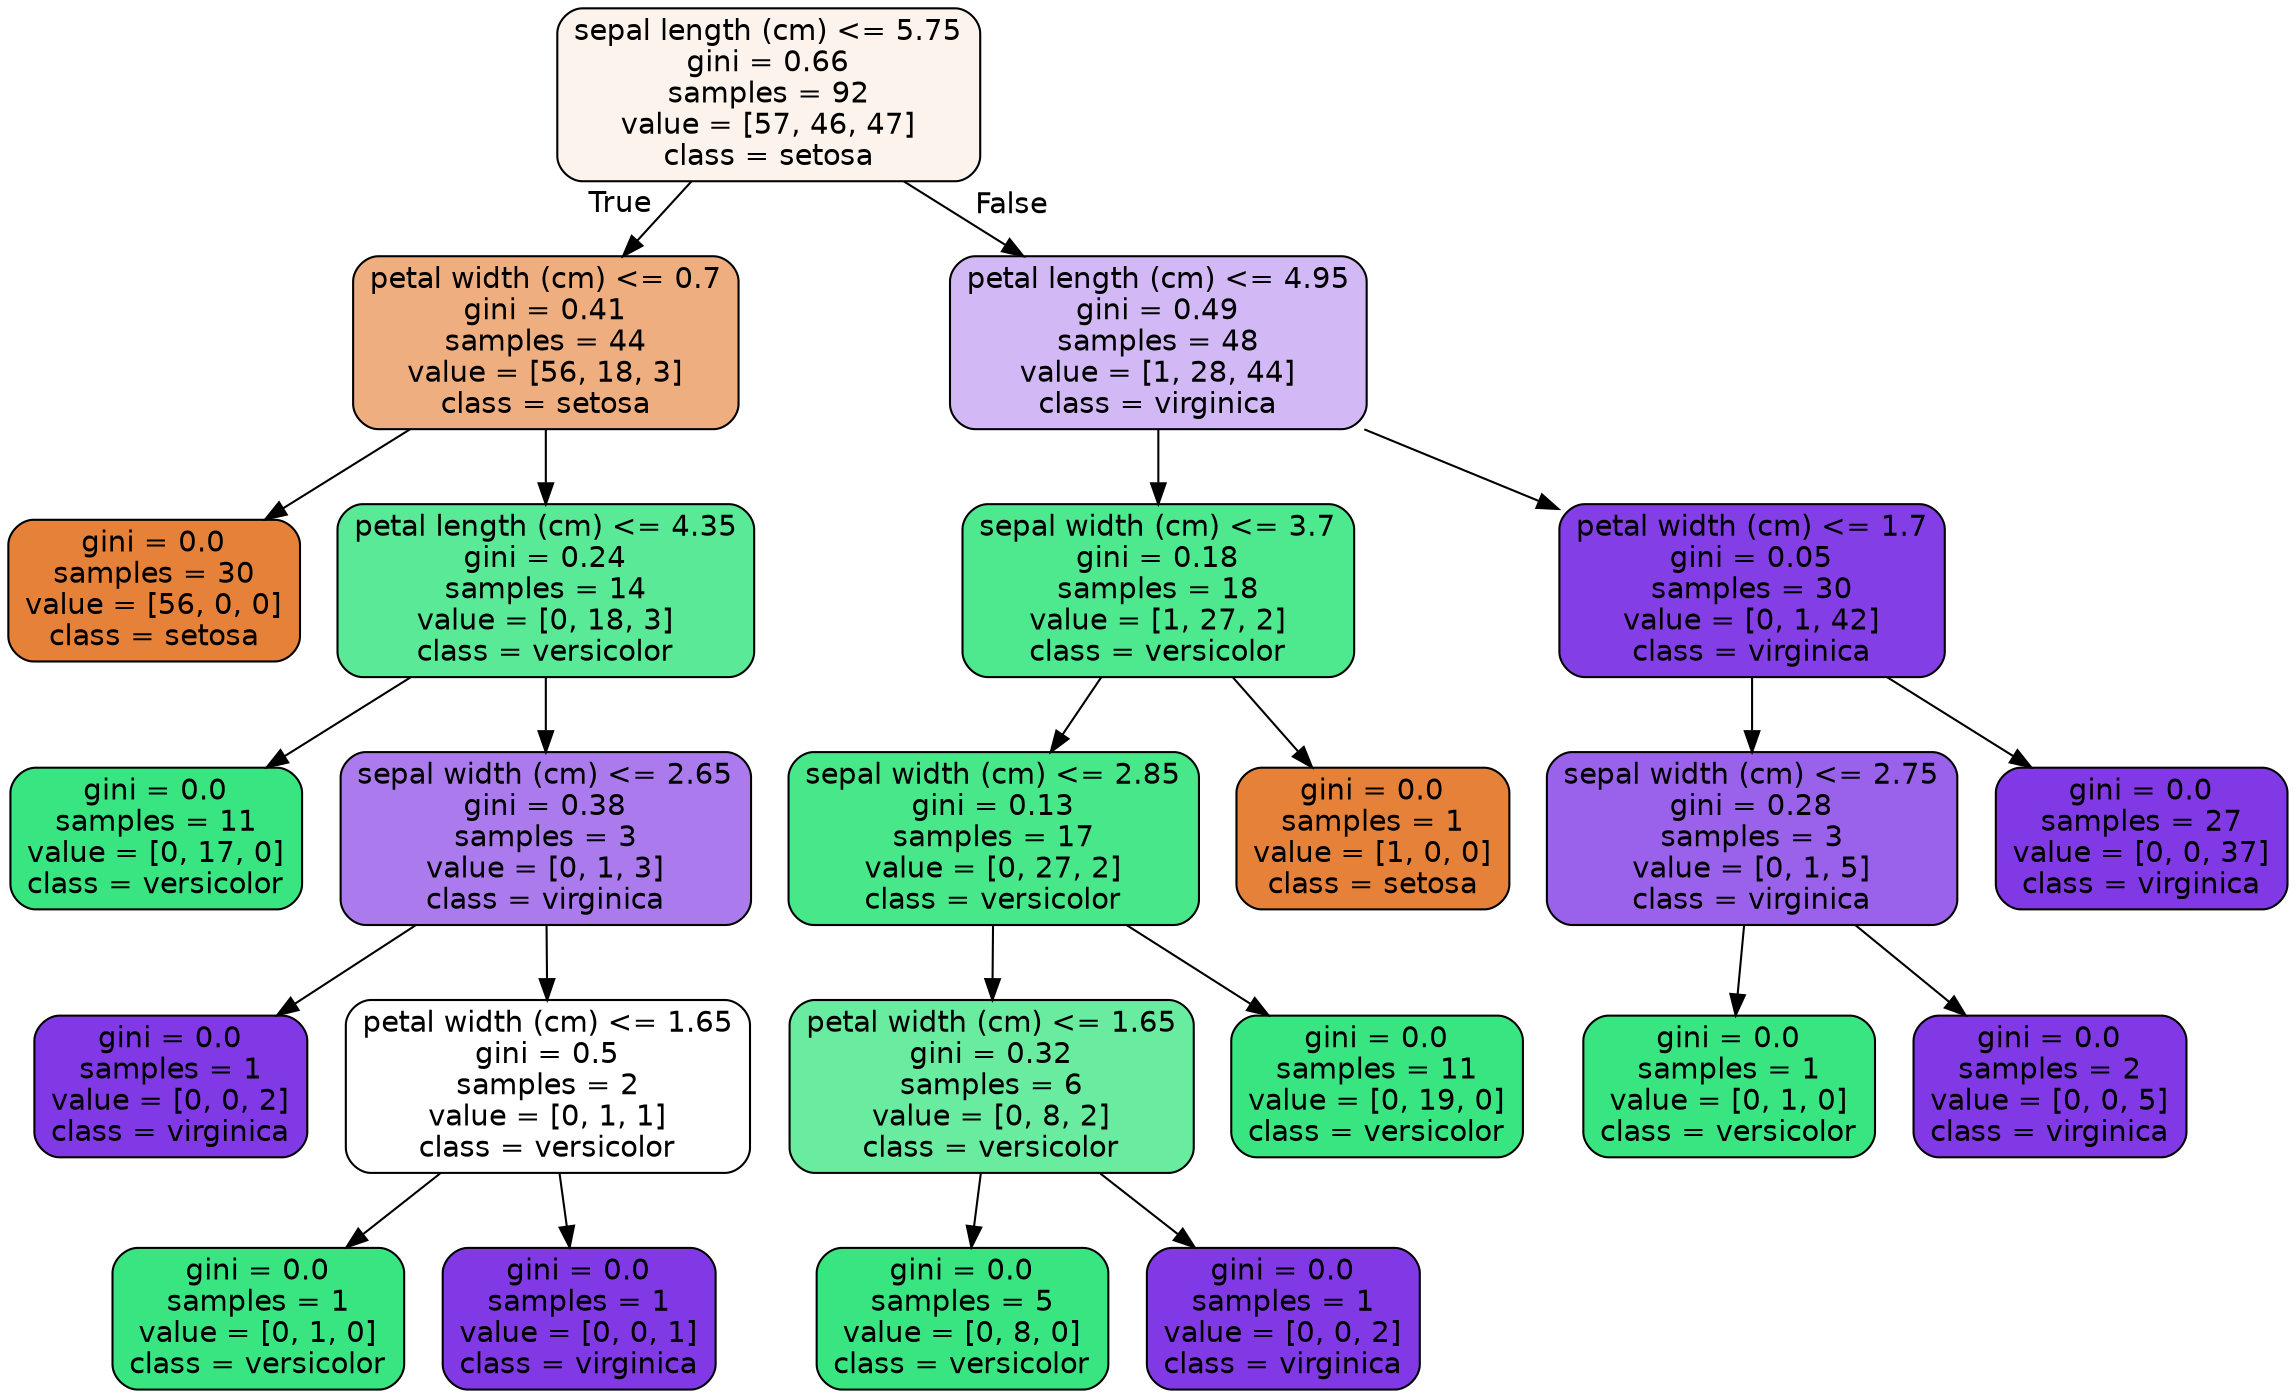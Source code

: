 digraph Tree {
node [shape=box, style="filled, rounded", color="black", fontname="helvetica"] ;
edge [fontname="helvetica"] ;
0 [label="sepal length (cm) <= 5.75\ngini = 0.66\nsamples = 92\nvalue = [57, 46, 47]\nclass = setosa", fillcolor="#fcf3ec"] ;
1 [label="petal width (cm) <= 0.7\ngini = 0.41\nsamples = 44\nvalue = [56, 18, 3]\nclass = setosa", fillcolor="#eeae7f"] ;
0 -> 1 [labeldistance=2.5, labelangle=45, headlabel="True"] ;
2 [label="gini = 0.0\nsamples = 30\nvalue = [56, 0, 0]\nclass = setosa", fillcolor="#e58139"] ;
1 -> 2 ;
3 [label="petal length (cm) <= 4.35\ngini = 0.24\nsamples = 14\nvalue = [0, 18, 3]\nclass = versicolor", fillcolor="#5ae996"] ;
1 -> 3 ;
4 [label="gini = 0.0\nsamples = 11\nvalue = [0, 17, 0]\nclass = versicolor", fillcolor="#39e581"] ;
3 -> 4 ;
5 [label="sepal width (cm) <= 2.65\ngini = 0.38\nsamples = 3\nvalue = [0, 1, 3]\nclass = virginica", fillcolor="#ab7bee"] ;
3 -> 5 ;
6 [label="gini = 0.0\nsamples = 1\nvalue = [0, 0, 2]\nclass = virginica", fillcolor="#8139e5"] ;
5 -> 6 ;
7 [label="petal width (cm) <= 1.65\ngini = 0.5\nsamples = 2\nvalue = [0, 1, 1]\nclass = versicolor", fillcolor="#ffffff"] ;
5 -> 7 ;
8 [label="gini = 0.0\nsamples = 1\nvalue = [0, 1, 0]\nclass = versicolor", fillcolor="#39e581"] ;
7 -> 8 ;
9 [label="gini = 0.0\nsamples = 1\nvalue = [0, 0, 1]\nclass = virginica", fillcolor="#8139e5"] ;
7 -> 9 ;
10 [label="petal length (cm) <= 4.95\ngini = 0.49\nsamples = 48\nvalue = [1, 28, 44]\nclass = virginica", fillcolor="#d2b9f6"] ;
0 -> 10 [labeldistance=2.5, labelangle=-45, headlabel="False"] ;
11 [label="sepal width (cm) <= 3.7\ngini = 0.18\nsamples = 18\nvalue = [1, 27, 2]\nclass = versicolor", fillcolor="#4ee88e"] ;
10 -> 11 ;
12 [label="sepal width (cm) <= 2.85\ngini = 0.13\nsamples = 17\nvalue = [0, 27, 2]\nclass = versicolor", fillcolor="#48e78a"] ;
11 -> 12 ;
13 [label="petal width (cm) <= 1.65\ngini = 0.32\nsamples = 6\nvalue = [0, 8, 2]\nclass = versicolor", fillcolor="#6aeca0"] ;
12 -> 13 ;
14 [label="gini = 0.0\nsamples = 5\nvalue = [0, 8, 0]\nclass = versicolor", fillcolor="#39e581"] ;
13 -> 14 ;
15 [label="gini = 0.0\nsamples = 1\nvalue = [0, 0, 2]\nclass = virginica", fillcolor="#8139e5"] ;
13 -> 15 ;
16 [label="gini = 0.0\nsamples = 11\nvalue = [0, 19, 0]\nclass = versicolor", fillcolor="#39e581"] ;
12 -> 16 ;
17 [label="gini = 0.0\nsamples = 1\nvalue = [1, 0, 0]\nclass = setosa", fillcolor="#e58139"] ;
11 -> 17 ;
18 [label="petal width (cm) <= 1.7\ngini = 0.05\nsamples = 30\nvalue = [0, 1, 42]\nclass = virginica", fillcolor="#843ee6"] ;
10 -> 18 ;
19 [label="sepal width (cm) <= 2.75\ngini = 0.28\nsamples = 3\nvalue = [0, 1, 5]\nclass = virginica", fillcolor="#9a61ea"] ;
18 -> 19 ;
20 [label="gini = 0.0\nsamples = 1\nvalue = [0, 1, 0]\nclass = versicolor", fillcolor="#39e581"] ;
19 -> 20 ;
21 [label="gini = 0.0\nsamples = 2\nvalue = [0, 0, 5]\nclass = virginica", fillcolor="#8139e5"] ;
19 -> 21 ;
22 [label="gini = 0.0\nsamples = 27\nvalue = [0, 0, 37]\nclass = virginica", fillcolor="#8139e5"] ;
18 -> 22 ;
}